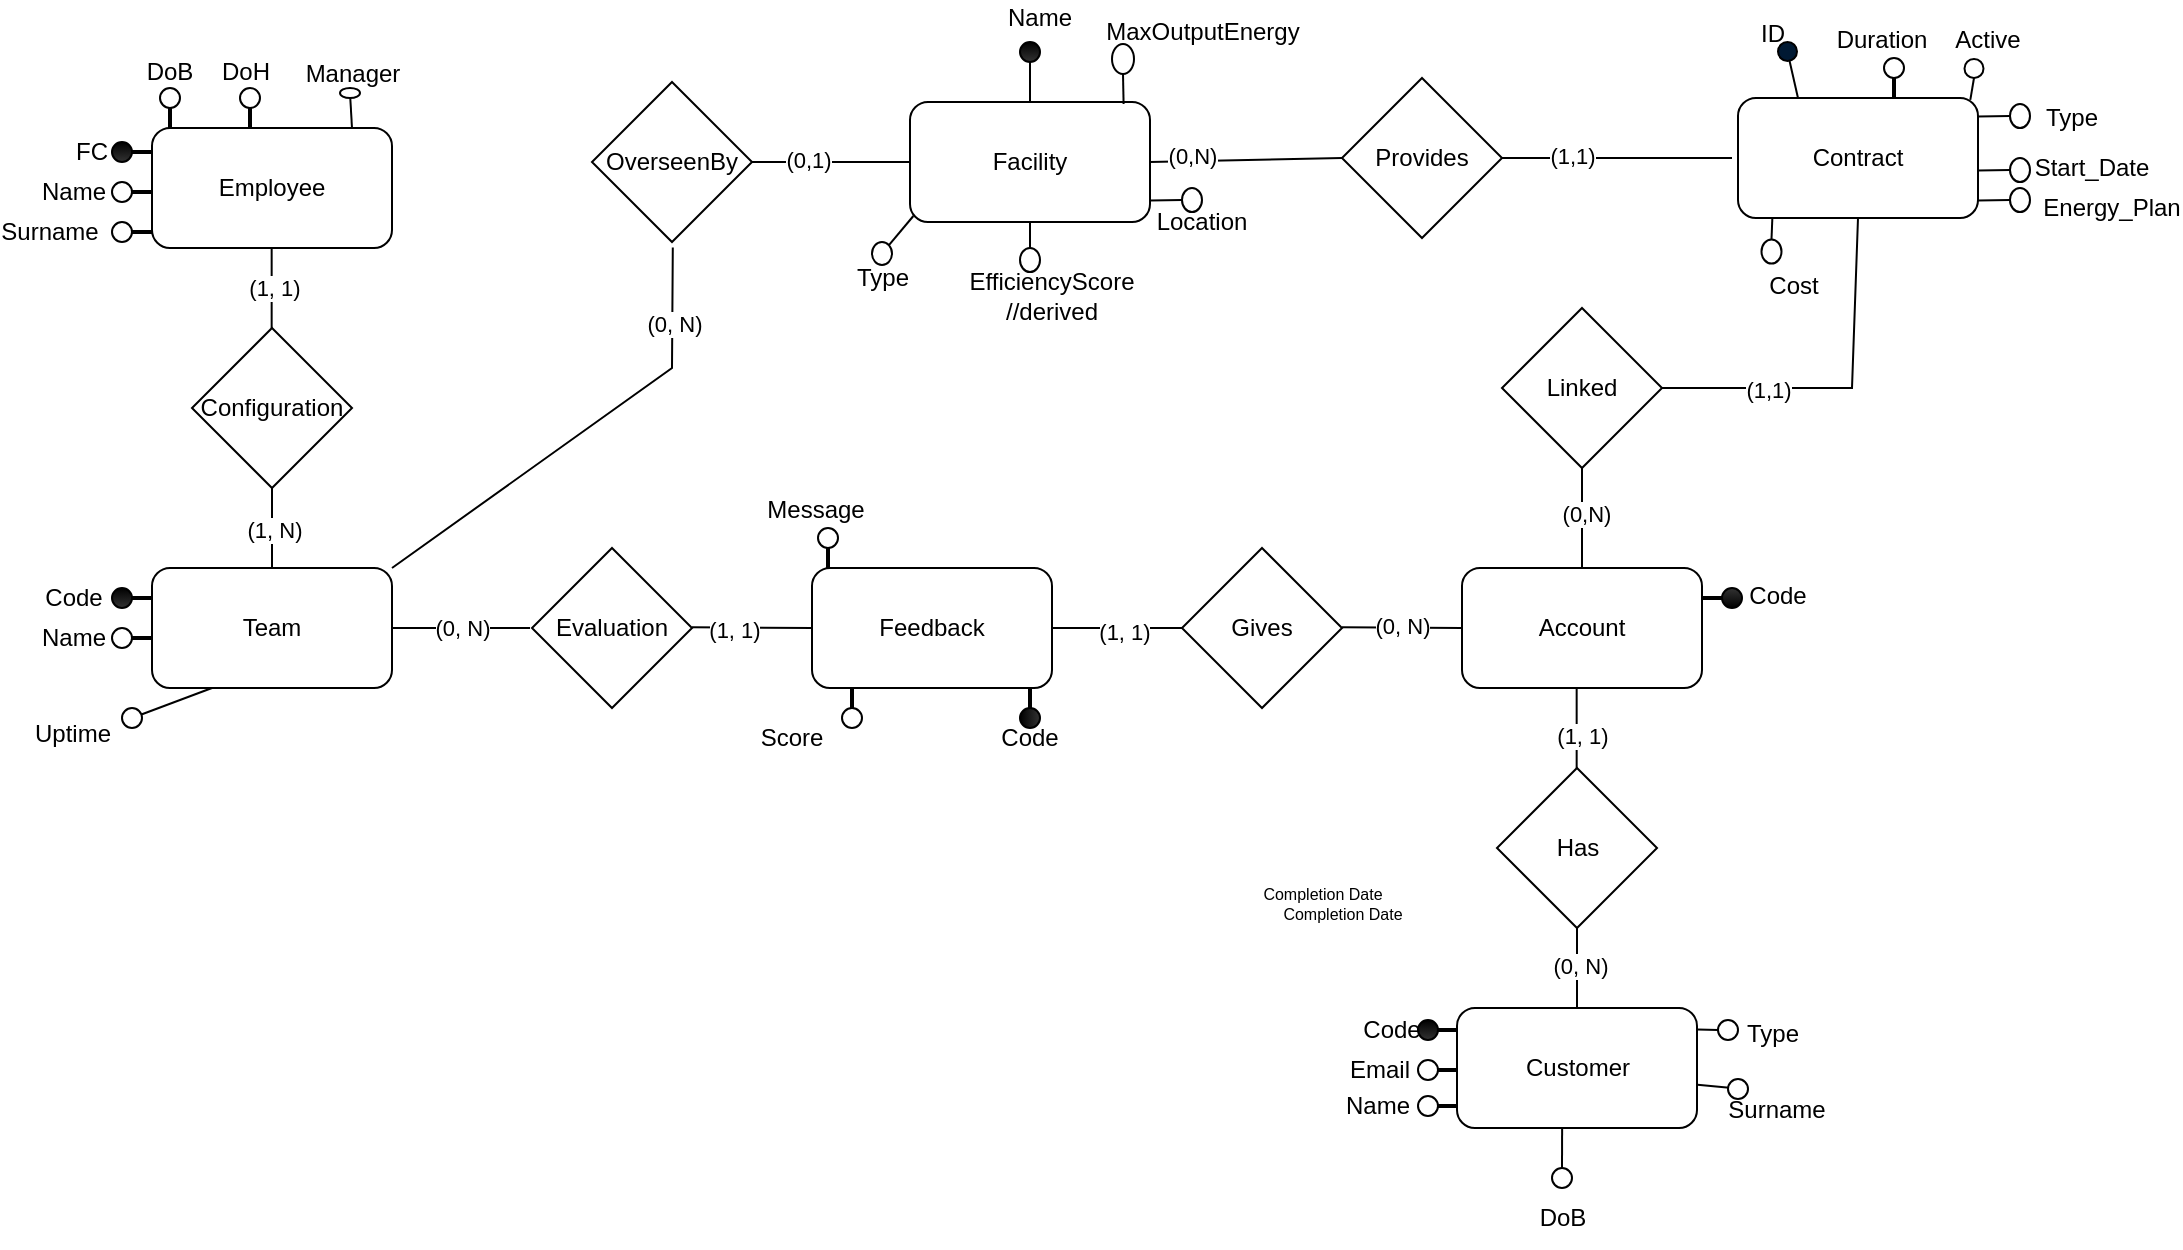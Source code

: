 <mxfile version="26.0.10">
  <diagram id="R2lEEEUBdFMjLlhIrx00" name="Page-1">
    <mxGraphModel dx="989" dy="932" grid="1" gridSize="10" guides="1" tooltips="1" connect="1" arrows="1" fold="1" page="0" pageScale="1" pageWidth="850" pageHeight="1100" background="none" math="0" shadow="0" extFonts="Permanent Marker^https://fonts.googleapis.com/css?family=Permanent+Marker">
      <root>
        <mxCell id="0" />
        <mxCell id="1" parent="0" />
        <mxCell id="Rv9nNQW4Hy2pHnhk0odQ-2" value="Facility" style="rounded=1;whiteSpace=wrap;html=1;" parent="1" vertex="1">
          <mxGeometry x="509" y="27" width="120" height="60" as="geometry" />
        </mxCell>
        <mxCell id="Rv9nNQW4Hy2pHnhk0odQ-5" value="Customer" style="rounded=1;whiteSpace=wrap;html=1;" parent="1" vertex="1">
          <mxGeometry x="782.5" y="480" width="120" height="60" as="geometry" />
        </mxCell>
        <mxCell id="Rv9nNQW4Hy2pHnhk0odQ-7" value="Team" style="rounded=1;whiteSpace=wrap;html=1;" parent="1" vertex="1">
          <mxGeometry x="130" y="260" width="120" height="60" as="geometry" />
        </mxCell>
        <mxCell id="Rv9nNQW4Hy2pHnhk0odQ-8" value="Employee" style="rounded=1;whiteSpace=wrap;html=1;" parent="1" vertex="1">
          <mxGeometry x="130" y="40" width="120" height="60" as="geometry" />
        </mxCell>
        <mxCell id="Rv9nNQW4Hy2pHnhk0odQ-10" value="Feedback" style="rounded=1;whiteSpace=wrap;html=1;" parent="1" vertex="1">
          <mxGeometry x="460" y="260" width="120" height="60" as="geometry" />
        </mxCell>
        <mxCell id="Rv9nNQW4Hy2pHnhk0odQ-11" value="Account" style="rounded=1;whiteSpace=wrap;html=1;" parent="1" vertex="1">
          <mxGeometry x="785" y="260" width="120" height="60" as="geometry" />
        </mxCell>
        <mxCell id="Rv9nNQW4Hy2pHnhk0odQ-14" value="Gives" style="rhombus;whiteSpace=wrap;html=1;" parent="1" vertex="1">
          <mxGeometry x="645" y="250" width="80" height="80" as="geometry" />
        </mxCell>
        <mxCell id="Rv9nNQW4Hy2pHnhk0odQ-16" value="Has" style="rhombus;whiteSpace=wrap;html=1;" parent="1" vertex="1">
          <mxGeometry x="802.5" y="360" width="80" height="80" as="geometry" />
        </mxCell>
        <mxCell id="Rv9nNQW4Hy2pHnhk0odQ-27" value="" style="endArrow=none;html=1;rounded=0;exitX=0.5;exitY=0;exitDx=0;exitDy=0;entryX=0.5;entryY=1;entryDx=0;entryDy=0;" parent="1" source="Rv9nNQW4Hy2pHnhk0odQ-5" target="Rv9nNQW4Hy2pHnhk0odQ-16" edge="1">
          <mxGeometry width="50" height="50" relative="1" as="geometry">
            <mxPoint x="787.5" y="490" as="sourcePoint" />
            <mxPoint x="837.5" y="440" as="targetPoint" />
          </mxGeometry>
        </mxCell>
        <mxCell id="Rv9nNQW4Hy2pHnhk0odQ-61" value="(0, N)" style="edgeLabel;html=1;align=center;verticalAlign=middle;resizable=0;points=[];" parent="Rv9nNQW4Hy2pHnhk0odQ-27" vertex="1" connectable="0">
          <mxGeometry x="0.06" y="-1" relative="1" as="geometry">
            <mxPoint as="offset" />
          </mxGeometry>
        </mxCell>
        <mxCell id="Rv9nNQW4Hy2pHnhk0odQ-28" value="" style="endArrow=none;html=1;rounded=0;exitX=0.5;exitY=0;exitDx=0;exitDy=0;entryX=0.5;entryY=1;entryDx=0;entryDy=0;" parent="1" edge="1">
          <mxGeometry width="50" height="50" relative="1" as="geometry">
            <mxPoint x="842.33" y="360" as="sourcePoint" />
            <mxPoint x="842.33" y="320" as="targetPoint" />
          </mxGeometry>
        </mxCell>
        <mxCell id="Rv9nNQW4Hy2pHnhk0odQ-62" value="(1, 1)" style="edgeLabel;html=1;align=center;verticalAlign=middle;resizable=0;points=[];" parent="Rv9nNQW4Hy2pHnhk0odQ-28" vertex="1" connectable="0">
          <mxGeometry x="-0.2" y="-2" relative="1" as="geometry">
            <mxPoint as="offset" />
          </mxGeometry>
        </mxCell>
        <mxCell id="Rv9nNQW4Hy2pHnhk0odQ-35" value="Configuration" style="rhombus;whiteSpace=wrap;html=1;" parent="1" vertex="1">
          <mxGeometry x="150" y="140" width="80" height="80" as="geometry" />
        </mxCell>
        <mxCell id="Rv9nNQW4Hy2pHnhk0odQ-36" value="" style="endArrow=none;html=1;rounded=0;exitX=0.5;exitY=0;exitDx=0;exitDy=0;entryX=0.5;entryY=1;entryDx=0;entryDy=0;" parent="1" target="Rv9nNQW4Hy2pHnhk0odQ-35" edge="1">
          <mxGeometry width="50" height="50" relative="1" as="geometry">
            <mxPoint x="190" y="260" as="sourcePoint" />
            <mxPoint x="185" y="220" as="targetPoint" />
          </mxGeometry>
        </mxCell>
        <mxCell id="Rv9nNQW4Hy2pHnhk0odQ-67" value="(1, N)" style="edgeLabel;html=1;align=center;verticalAlign=middle;resizable=0;points=[];" parent="Rv9nNQW4Hy2pHnhk0odQ-36" vertex="1" connectable="0">
          <mxGeometry x="-0.04" y="-1" relative="1" as="geometry">
            <mxPoint as="offset" />
          </mxGeometry>
        </mxCell>
        <mxCell id="Rv9nNQW4Hy2pHnhk0odQ-37" value="" style="endArrow=none;html=1;rounded=0;exitX=0.5;exitY=0;exitDx=0;exitDy=0;entryX=0.5;entryY=1;entryDx=0;entryDy=0;" parent="1" edge="1">
          <mxGeometry width="50" height="50" relative="1" as="geometry">
            <mxPoint x="189.83" y="140" as="sourcePoint" />
            <mxPoint x="189.83" y="100" as="targetPoint" />
          </mxGeometry>
        </mxCell>
        <mxCell id="Rv9nNQW4Hy2pHnhk0odQ-68" value="(1, 1)" style="edgeLabel;html=1;align=center;verticalAlign=middle;resizable=0;points=[];" parent="Rv9nNQW4Hy2pHnhk0odQ-37" vertex="1" connectable="0">
          <mxGeometry y="-1" relative="1" as="geometry">
            <mxPoint as="offset" />
          </mxGeometry>
        </mxCell>
        <mxCell id="Rv9nNQW4Hy2pHnhk0odQ-43" value="OverseenBy" style="rhombus;whiteSpace=wrap;html=1;" parent="1" vertex="1">
          <mxGeometry x="350" y="17" width="80" height="80" as="geometry" />
        </mxCell>
        <mxCell id="Rv9nNQW4Hy2pHnhk0odQ-45" value="" style="endArrow=none;html=1;rounded=0;entryX=1;entryY=0;entryDx=0;entryDy=0;exitX=0.505;exitY=1.035;exitDx=0;exitDy=0;exitPerimeter=0;" parent="1" source="Rv9nNQW4Hy2pHnhk0odQ-43" target="Rv9nNQW4Hy2pHnhk0odQ-7" edge="1">
          <mxGeometry width="50" height="50" relative="1" as="geometry">
            <mxPoint x="40" y="288.86" as="sourcePoint" />
            <mxPoint x="130" y="288.86" as="targetPoint" />
            <Array as="points">
              <mxPoint x="390" y="160" />
            </Array>
          </mxGeometry>
        </mxCell>
        <mxCell id="Rv9nNQW4Hy2pHnhk0odQ-69" value="(0, N)" style="edgeLabel;html=1;align=center;verticalAlign=middle;resizable=0;points=[];" parent="Rv9nNQW4Hy2pHnhk0odQ-45" vertex="1" connectable="0">
          <mxGeometry x="-0.676" y="1" relative="1" as="geometry">
            <mxPoint as="offset" />
          </mxGeometry>
        </mxCell>
        <mxCell id="Rv9nNQW4Hy2pHnhk0odQ-50" value="" style="endArrow=none;html=1;rounded=0;entryX=0;entryY=0.5;entryDx=0;entryDy=0;" parent="1" target="Rv9nNQW4Hy2pHnhk0odQ-14" edge="1">
          <mxGeometry width="50" height="50" relative="1" as="geometry">
            <mxPoint x="580" y="290" as="sourcePoint" />
            <mxPoint x="630" y="240" as="targetPoint" />
          </mxGeometry>
        </mxCell>
        <mxCell id="Rv9nNQW4Hy2pHnhk0odQ-64" value="(1, 1)" style="edgeLabel;html=1;align=center;verticalAlign=middle;resizable=0;points=[];" parent="Rv9nNQW4Hy2pHnhk0odQ-50" vertex="1" connectable="0">
          <mxGeometry x="0.108" y="-2" relative="1" as="geometry">
            <mxPoint as="offset" />
          </mxGeometry>
        </mxCell>
        <mxCell id="Rv9nNQW4Hy2pHnhk0odQ-52" value="" style="endArrow=none;html=1;rounded=0;" parent="1" edge="1">
          <mxGeometry width="50" height="50" relative="1" as="geometry">
            <mxPoint x="725" y="289.66" as="sourcePoint" />
            <mxPoint x="785" y="290" as="targetPoint" />
          </mxGeometry>
        </mxCell>
        <mxCell id="Rv9nNQW4Hy2pHnhk0odQ-63" value="(0, N)" style="edgeLabel;html=1;align=center;verticalAlign=middle;resizable=0;points=[];" parent="Rv9nNQW4Hy2pHnhk0odQ-52" vertex="1" connectable="0">
          <mxGeometry x="-0.007" y="1" relative="1" as="geometry">
            <mxPoint as="offset" />
          </mxGeometry>
        </mxCell>
        <mxCell id="Rv9nNQW4Hy2pHnhk0odQ-54" value="" style="endArrow=none;html=1;rounded=0;entryX=0;entryY=0.5;entryDx=0;entryDy=0;exitX=1;exitY=0.5;exitDx=0;exitDy=0;" parent="1" source="Rv9nNQW4Hy2pHnhk0odQ-7" edge="1">
          <mxGeometry width="50" height="50" relative="1" as="geometry">
            <mxPoint x="254" y="290" as="sourcePoint" />
            <mxPoint x="319" y="290" as="targetPoint" />
          </mxGeometry>
        </mxCell>
        <mxCell id="Rv9nNQW4Hy2pHnhk0odQ-66" value="(0, N)" style="edgeLabel;html=1;align=center;verticalAlign=middle;resizable=0;points=[];" parent="Rv9nNQW4Hy2pHnhk0odQ-54" vertex="1" connectable="0">
          <mxGeometry x="-0.003" y="-1" relative="1" as="geometry">
            <mxPoint y="-1" as="offset" />
          </mxGeometry>
        </mxCell>
        <mxCell id="Rv9nNQW4Hy2pHnhk0odQ-55" value="Evaluation" style="rhombus;whiteSpace=wrap;html=1;" parent="1" vertex="1">
          <mxGeometry x="320" y="250" width="80" height="80" as="geometry" />
        </mxCell>
        <mxCell id="Rv9nNQW4Hy2pHnhk0odQ-56" value="" style="endArrow=none;html=1;rounded=0;" parent="1" edge="1">
          <mxGeometry width="50" height="50" relative="1" as="geometry">
            <mxPoint x="400" y="289.66" as="sourcePoint" />
            <mxPoint x="460" y="290" as="targetPoint" />
          </mxGeometry>
        </mxCell>
        <mxCell id="Rv9nNQW4Hy2pHnhk0odQ-65" value="(1, 1)" style="edgeLabel;html=1;align=center;verticalAlign=middle;resizable=0;points=[];" parent="Rv9nNQW4Hy2pHnhk0odQ-56" vertex="1" connectable="0">
          <mxGeometry x="-0.306" y="-1" relative="1" as="geometry">
            <mxPoint as="offset" />
          </mxGeometry>
        </mxCell>
        <mxCell id="Rv9nNQW4Hy2pHnhk0odQ-91" value="" style="group" parent="1" vertex="1" connectable="0">
          <mxGeometry x="110" y="290" width="20" height="10" as="geometry" />
        </mxCell>
        <mxCell id="Rv9nNQW4Hy2pHnhk0odQ-83" value="" style="line;strokeWidth=2;html=1;" parent="Rv9nNQW4Hy2pHnhk0odQ-91" vertex="1">
          <mxGeometry x="10" width="10" height="10" as="geometry" />
        </mxCell>
        <mxCell id="Rv9nNQW4Hy2pHnhk0odQ-90" value="" style="ellipse;whiteSpace=wrap;html=1;aspect=fixed;" parent="Rv9nNQW4Hy2pHnhk0odQ-91" vertex="1">
          <mxGeometry width="10" height="10" as="geometry" />
        </mxCell>
        <mxCell id="Rv9nNQW4Hy2pHnhk0odQ-92" value="" style="group" parent="1" vertex="1" connectable="0">
          <mxGeometry x="110" y="270" width="20" height="10" as="geometry" />
        </mxCell>
        <mxCell id="Rv9nNQW4Hy2pHnhk0odQ-93" value="" style="line;strokeWidth=2;html=1;" parent="Rv9nNQW4Hy2pHnhk0odQ-92" vertex="1">
          <mxGeometry x="10" width="10" height="10" as="geometry" />
        </mxCell>
        <mxCell id="Rv9nNQW4Hy2pHnhk0odQ-94" value="" style="ellipse;whiteSpace=wrap;html=1;aspect=fixed;fillStyle=solid;fillColor=#000000;gradientColor=#333333;" parent="Rv9nNQW4Hy2pHnhk0odQ-92" vertex="1">
          <mxGeometry width="10" height="10" as="geometry" />
        </mxCell>
        <mxCell id="Rv9nNQW4Hy2pHnhk0odQ-96" value="Code" style="text;html=1;align=center;verticalAlign=middle;whiteSpace=wrap;rounded=0;" parent="1" vertex="1">
          <mxGeometry x="81" y="270" width="20" height="10" as="geometry" />
        </mxCell>
        <mxCell id="Rv9nNQW4Hy2pHnhk0odQ-97" value="Name" style="text;html=1;align=center;verticalAlign=middle;whiteSpace=wrap;rounded=0;" parent="1" vertex="1">
          <mxGeometry x="81" y="290" width="20" height="10" as="geometry" />
        </mxCell>
        <mxCell id="Rv9nNQW4Hy2pHnhk0odQ-106" value="" style="group" parent="1" vertex="1" connectable="0">
          <mxGeometry x="110" y="67" width="20" height="10" as="geometry" />
        </mxCell>
        <mxCell id="Rv9nNQW4Hy2pHnhk0odQ-107" value="" style="line;strokeWidth=2;html=1;" parent="Rv9nNQW4Hy2pHnhk0odQ-106" vertex="1">
          <mxGeometry x="10" width="10" height="10" as="geometry" />
        </mxCell>
        <mxCell id="Rv9nNQW4Hy2pHnhk0odQ-108" value="" style="ellipse;whiteSpace=wrap;html=1;aspect=fixed;" parent="Rv9nNQW4Hy2pHnhk0odQ-106" vertex="1">
          <mxGeometry width="10" height="10" as="geometry" />
        </mxCell>
        <mxCell id="Rv9nNQW4Hy2pHnhk0odQ-109" value="" style="group" parent="1" vertex="1" connectable="0">
          <mxGeometry x="110" y="47" width="20" height="10" as="geometry" />
        </mxCell>
        <mxCell id="Rv9nNQW4Hy2pHnhk0odQ-110" value="" style="line;strokeWidth=2;html=1;" parent="Rv9nNQW4Hy2pHnhk0odQ-109" vertex="1">
          <mxGeometry x="10" width="10" height="10" as="geometry" />
        </mxCell>
        <mxCell id="Rv9nNQW4Hy2pHnhk0odQ-111" value="" style="ellipse;whiteSpace=wrap;html=1;aspect=fixed;fillStyle=solid;fillColor=#000000;gradientColor=#333333;" parent="Rv9nNQW4Hy2pHnhk0odQ-109" vertex="1">
          <mxGeometry width="10" height="10" as="geometry" />
        </mxCell>
        <mxCell id="Rv9nNQW4Hy2pHnhk0odQ-112" value="FC" style="text;html=1;align=center;verticalAlign=middle;whiteSpace=wrap;rounded=0;" parent="1" vertex="1">
          <mxGeometry x="90" y="47" width="20" height="10" as="geometry" />
        </mxCell>
        <mxCell id="Rv9nNQW4Hy2pHnhk0odQ-113" value="Name" style="text;html=1;align=center;verticalAlign=middle;whiteSpace=wrap;rounded=0;" parent="1" vertex="1">
          <mxGeometry x="81" y="67" width="20" height="10" as="geometry" />
        </mxCell>
        <mxCell id="Rv9nNQW4Hy2pHnhk0odQ-114" value="" style="group" parent="1" vertex="1" connectable="0">
          <mxGeometry x="110" y="87" width="20" height="10" as="geometry" />
        </mxCell>
        <mxCell id="Rv9nNQW4Hy2pHnhk0odQ-115" value="" style="line;strokeWidth=2;html=1;" parent="Rv9nNQW4Hy2pHnhk0odQ-114" vertex="1">
          <mxGeometry x="10" width="10" height="10" as="geometry" />
        </mxCell>
        <mxCell id="Rv9nNQW4Hy2pHnhk0odQ-116" value="" style="ellipse;whiteSpace=wrap;html=1;aspect=fixed;" parent="Rv9nNQW4Hy2pHnhk0odQ-114" vertex="1">
          <mxGeometry width="10" height="10" as="geometry" />
        </mxCell>
        <mxCell id="Rv9nNQW4Hy2pHnhk0odQ-117" value="Surname" style="text;html=1;align=center;verticalAlign=middle;whiteSpace=wrap;rounded=0;" parent="1" vertex="1">
          <mxGeometry x="69" y="87" width="20" height="10" as="geometry" />
        </mxCell>
        <mxCell id="Rv9nNQW4Hy2pHnhk0odQ-118" value="" style="group;rotation=90;" parent="1" vertex="1" connectable="0">
          <mxGeometry x="129" y="25" width="20" height="10" as="geometry" />
        </mxCell>
        <mxCell id="Rv9nNQW4Hy2pHnhk0odQ-119" value="" style="line;strokeWidth=2;html=1;rotation=90;" parent="Rv9nNQW4Hy2pHnhk0odQ-118" vertex="1">
          <mxGeometry x="5" y="5" width="10" height="10" as="geometry" />
        </mxCell>
        <mxCell id="Rv9nNQW4Hy2pHnhk0odQ-120" value="" style="ellipse;whiteSpace=wrap;html=1;aspect=fixed;rotation=90;" parent="Rv9nNQW4Hy2pHnhk0odQ-118" vertex="1">
          <mxGeometry x="5" y="-5" width="10" height="10" as="geometry" />
        </mxCell>
        <mxCell id="Rv9nNQW4Hy2pHnhk0odQ-121" value="DoB" style="text;html=1;align=center;verticalAlign=middle;whiteSpace=wrap;rounded=0;" parent="1" vertex="1">
          <mxGeometry x="134" y="7" width="10" height="10" as="geometry" />
        </mxCell>
        <mxCell id="Rv9nNQW4Hy2pHnhk0odQ-124" value="" style="group;rotation=90;" parent="1" vertex="1" connectable="0">
          <mxGeometry x="169" y="25" width="20" height="10" as="geometry" />
        </mxCell>
        <mxCell id="Rv9nNQW4Hy2pHnhk0odQ-125" value="" style="line;strokeWidth=2;html=1;rotation=90;" parent="Rv9nNQW4Hy2pHnhk0odQ-124" vertex="1">
          <mxGeometry x="5" y="5" width="10" height="10" as="geometry" />
        </mxCell>
        <mxCell id="Rv9nNQW4Hy2pHnhk0odQ-126" value="" style="ellipse;whiteSpace=wrap;html=1;aspect=fixed;rotation=90;" parent="Rv9nNQW4Hy2pHnhk0odQ-124" vertex="1">
          <mxGeometry x="5" y="-5" width="10" height="10" as="geometry" />
        </mxCell>
        <mxCell id="Rv9nNQW4Hy2pHnhk0odQ-127" value="DoH" style="text;html=1;align=center;verticalAlign=middle;whiteSpace=wrap;rounded=0;" parent="1" vertex="1">
          <mxGeometry x="172" y="7" width="10" height="10" as="geometry" />
        </mxCell>
        <mxCell id="Rv9nNQW4Hy2pHnhk0odQ-135" value="" style="group;rotation=-90;" parent="1" vertex="1" connectable="0">
          <mxGeometry x="559" y="325" width="20" height="10" as="geometry" />
        </mxCell>
        <mxCell id="Rv9nNQW4Hy2pHnhk0odQ-136" value="" style="line;strokeWidth=2;html=1;rotation=-90;" parent="Rv9nNQW4Hy2pHnhk0odQ-135" vertex="1">
          <mxGeometry x="5" y="-5" width="10" height="10" as="geometry" />
        </mxCell>
        <mxCell id="Rv9nNQW4Hy2pHnhk0odQ-137" value="" style="ellipse;whiteSpace=wrap;html=1;aspect=fixed;fillStyle=solid;fillColor=#000000;gradientColor=#333333;rotation=-90;" parent="Rv9nNQW4Hy2pHnhk0odQ-135" vertex="1">
          <mxGeometry x="5" y="5" width="10" height="10" as="geometry" />
        </mxCell>
        <mxCell id="Rv9nNQW4Hy2pHnhk0odQ-138" value="Code" style="text;html=1;align=center;verticalAlign=middle;whiteSpace=wrap;rounded=0;" parent="1" vertex="1">
          <mxGeometry x="559" y="340" width="20" height="10" as="geometry" />
        </mxCell>
        <mxCell id="Rv9nNQW4Hy2pHnhk0odQ-140" value="" style="group;rotation=-90;" parent="1" vertex="1" connectable="0">
          <mxGeometry x="470" y="325" width="20" height="10" as="geometry" />
        </mxCell>
        <mxCell id="Rv9nNQW4Hy2pHnhk0odQ-141" value="" style="line;strokeWidth=2;html=1;rotation=-90;" parent="Rv9nNQW4Hy2pHnhk0odQ-140" vertex="1">
          <mxGeometry x="5" y="-5" width="10" height="10" as="geometry" />
        </mxCell>
        <mxCell id="Rv9nNQW4Hy2pHnhk0odQ-142" value="" style="ellipse;whiteSpace=wrap;html=1;aspect=fixed;rotation=-90;" parent="Rv9nNQW4Hy2pHnhk0odQ-140" vertex="1">
          <mxGeometry x="5" y="5" width="10" height="10" as="geometry" />
        </mxCell>
        <mxCell id="Rv9nNQW4Hy2pHnhk0odQ-143" value="Score" style="text;html=1;align=center;verticalAlign=middle;whiteSpace=wrap;rounded=0;" parent="1" vertex="1">
          <mxGeometry x="440" y="340" width="20" height="10" as="geometry" />
        </mxCell>
        <mxCell id="Rv9nNQW4Hy2pHnhk0odQ-144" value="" style="group;rotation=90;" parent="1" vertex="1" connectable="0">
          <mxGeometry x="458" y="245" width="20" height="10" as="geometry" />
        </mxCell>
        <mxCell id="Rv9nNQW4Hy2pHnhk0odQ-145" value="" style="line;strokeWidth=2;html=1;rotation=90;" parent="Rv9nNQW4Hy2pHnhk0odQ-144" vertex="1">
          <mxGeometry x="5" y="5" width="10" height="10" as="geometry" />
        </mxCell>
        <mxCell id="Rv9nNQW4Hy2pHnhk0odQ-146" value="" style="ellipse;whiteSpace=wrap;html=1;aspect=fixed;rotation=90;" parent="Rv9nNQW4Hy2pHnhk0odQ-144" vertex="1">
          <mxGeometry x="5" y="-5" width="10" height="10" as="geometry" />
        </mxCell>
        <mxCell id="Rv9nNQW4Hy2pHnhk0odQ-147" value="Message" style="text;html=1;align=center;verticalAlign=middle;whiteSpace=wrap;rounded=0;" parent="1" vertex="1">
          <mxGeometry x="457" y="226" width="10" height="10" as="geometry" />
        </mxCell>
        <mxCell id="Rv9nNQW4Hy2pHnhk0odQ-212" value="Location" style="text;html=1;align=center;verticalAlign=middle;whiteSpace=wrap;rounded=0;" parent="1" vertex="1">
          <mxGeometry x="645" y="82" width="20" height="10" as="geometry" />
        </mxCell>
        <mxCell id="Rv9nNQW4Hy2pHnhk0odQ-226" value="" style="group" parent="1" vertex="1" connectable="0">
          <mxGeometry x="763" y="506" width="20" height="10" as="geometry" />
        </mxCell>
        <mxCell id="Rv9nNQW4Hy2pHnhk0odQ-227" value="" style="line;strokeWidth=2;html=1;" parent="Rv9nNQW4Hy2pHnhk0odQ-226" vertex="1">
          <mxGeometry x="10" width="10" height="10" as="geometry" />
        </mxCell>
        <mxCell id="Rv9nNQW4Hy2pHnhk0odQ-228" value="" style="ellipse;whiteSpace=wrap;html=1;aspect=fixed;" parent="Rv9nNQW4Hy2pHnhk0odQ-226" vertex="1">
          <mxGeometry width="10" height="10" as="geometry" />
        </mxCell>
        <mxCell id="Rv9nNQW4Hy2pHnhk0odQ-229" value="" style="group" parent="1" vertex="1" connectable="0">
          <mxGeometry x="763" y="486" width="20" height="10" as="geometry" />
        </mxCell>
        <mxCell id="Rv9nNQW4Hy2pHnhk0odQ-230" value="" style="line;strokeWidth=2;html=1;" parent="Rv9nNQW4Hy2pHnhk0odQ-229" vertex="1">
          <mxGeometry x="10" width="10" height="10" as="geometry" />
        </mxCell>
        <mxCell id="Rv9nNQW4Hy2pHnhk0odQ-231" value="" style="ellipse;whiteSpace=wrap;html=1;aspect=fixed;fillStyle=solid;fillColor=#000000;gradientColor=#333333;" parent="Rv9nNQW4Hy2pHnhk0odQ-229" vertex="1">
          <mxGeometry width="10" height="10" as="geometry" />
        </mxCell>
        <mxCell id="Rv9nNQW4Hy2pHnhk0odQ-232" value="Code" style="text;html=1;align=center;verticalAlign=middle;whiteSpace=wrap;rounded=0;" parent="1" vertex="1">
          <mxGeometry x="740" y="486" width="20" height="10" as="geometry" />
        </mxCell>
        <mxCell id="Rv9nNQW4Hy2pHnhk0odQ-233" value="Email" style="text;html=1;align=center;verticalAlign=middle;whiteSpace=wrap;rounded=0;" parent="1" vertex="1">
          <mxGeometry x="734" y="506" width="20" height="10" as="geometry" />
        </mxCell>
        <mxCell id="Rv9nNQW4Hy2pHnhk0odQ-234" value="" style="group" parent="1" vertex="1" connectable="0">
          <mxGeometry x="763" y="524" width="20" height="10" as="geometry" />
        </mxCell>
        <mxCell id="Rv9nNQW4Hy2pHnhk0odQ-235" value="" style="line;strokeWidth=2;html=1;" parent="Rv9nNQW4Hy2pHnhk0odQ-234" vertex="1">
          <mxGeometry x="10" width="10" height="10" as="geometry" />
        </mxCell>
        <mxCell id="Rv9nNQW4Hy2pHnhk0odQ-236" value="" style="ellipse;whiteSpace=wrap;html=1;aspect=fixed;" parent="Rv9nNQW4Hy2pHnhk0odQ-234" vertex="1">
          <mxGeometry width="10" height="10" as="geometry" />
        </mxCell>
        <mxCell id="Rv9nNQW4Hy2pHnhk0odQ-237" value="Name" style="text;html=1;align=center;verticalAlign=middle;whiteSpace=wrap;rounded=0;" parent="1" vertex="1">
          <mxGeometry x="733" y="524" width="20" height="10" as="geometry" />
        </mxCell>
        <mxCell id="Rv9nNQW4Hy2pHnhk0odQ-268" value="" style="group;rotation=-180;" parent="1" vertex="1" connectable="0">
          <mxGeometry x="905" y="270" width="20" height="10" as="geometry" />
        </mxCell>
        <mxCell id="Rv9nNQW4Hy2pHnhk0odQ-269" value="" style="line;strokeWidth=2;html=1;rotation=-180;" parent="Rv9nNQW4Hy2pHnhk0odQ-268" vertex="1">
          <mxGeometry width="10" height="10" as="geometry" />
        </mxCell>
        <mxCell id="Rv9nNQW4Hy2pHnhk0odQ-270" value="" style="ellipse;whiteSpace=wrap;html=1;aspect=fixed;fillStyle=solid;fillColor=#000000;gradientColor=#333333;rotation=-180;" parent="Rv9nNQW4Hy2pHnhk0odQ-268" vertex="1">
          <mxGeometry x="10" width="10" height="10" as="geometry" />
        </mxCell>
        <mxCell id="Rv9nNQW4Hy2pHnhk0odQ-271" value="Code" style="text;html=1;align=center;verticalAlign=middle;whiteSpace=wrap;rounded=0;" parent="1" vertex="1">
          <mxGeometry x="932.5" y="269" width="20" height="10" as="geometry" />
        </mxCell>
        <mxCell id="Rv9nNQW4Hy2pHnhk0odQ-281" value="&lt;font style=&quot;font-size: 8px;&quot;&gt;Completion Date&lt;/font&gt;" style="text;html=1;align=center;verticalAlign=middle;whiteSpace=wrap;rounded=0;" parent="1" vertex="1">
          <mxGeometry x="678.5" y="417" width="72.5" height="10" as="geometry" />
        </mxCell>
        <mxCell id="FTfOvMeQZkhhuj3rjYe9-10" value="&lt;font style=&quot;font-size: 8px;&quot;&gt;Completion Date&lt;/font&gt;" style="text;html=1;align=center;verticalAlign=middle;whiteSpace=wrap;rounded=0;" parent="1" vertex="1">
          <mxGeometry x="688.5" y="427" width="72.5" height="10" as="geometry" />
        </mxCell>
        <mxCell id="FTfOvMeQZkhhuj3rjYe9-11" value="" style="endArrow=none;html=1;rounded=0;exitX=0.014;exitY=0.95;exitDx=0;exitDy=0;exitPerimeter=0;" parent="1" source="Rv9nNQW4Hy2pHnhk0odQ-2" target="FTfOvMeQZkhhuj3rjYe9-13" edge="1">
          <mxGeometry width="50" height="50" relative="1" as="geometry">
            <mxPoint x="661" y="57" as="sourcePoint" />
            <mxPoint x="680" y="57" as="targetPoint" />
          </mxGeometry>
        </mxCell>
        <mxCell id="FTfOvMeQZkhhuj3rjYe9-13" value="" style="ellipse;whiteSpace=wrap;html=1;" parent="1" vertex="1">
          <mxGeometry x="490" y="97" width="10" height="11.5" as="geometry" />
        </mxCell>
        <mxCell id="FTfOvMeQZkhhuj3rjYe9-14" value="Type" style="text;html=1;align=center;verticalAlign=middle;resizable=0;points=[];autosize=1;strokeColor=none;fillColor=none;" parent="1" vertex="1">
          <mxGeometry x="470" y="100" width="50" height="30" as="geometry" />
        </mxCell>
        <mxCell id="FTfOvMeQZkhhuj3rjYe9-20" value="" style="endArrow=none;html=1;rounded=0;entryX=1.001;entryY=0.821;entryDx=0;entryDy=0;entryPerimeter=0;" parent="1" source="FTfOvMeQZkhhuj3rjYe9-21" edge="1">
          <mxGeometry width="50" height="50" relative="1" as="geometry">
            <mxPoint x="679.88" y="76" as="sourcePoint" />
            <mxPoint x="629" y="76.26" as="targetPoint" />
          </mxGeometry>
        </mxCell>
        <mxCell id="FTfOvMeQZkhhuj3rjYe9-23" value="EfficiencyScore&lt;div&gt;&lt;span style=&quot;background-color: transparent; color: light-dark(rgb(0, 0, 0), rgb(255, 255, 255));&quot;&gt;//derived&lt;/span&gt;&lt;/div&gt;" style="text;html=1;align=center;verticalAlign=middle;whiteSpace=wrap;rounded=0;" parent="1" vertex="1">
          <mxGeometry x="570" y="120" width="20" height="7" as="geometry" />
        </mxCell>
        <mxCell id="FTfOvMeQZkhhuj3rjYe9-24" value="" style="ellipse;whiteSpace=wrap;html=1;" parent="1" vertex="1">
          <mxGeometry x="564" y="100" width="10" height="12" as="geometry" />
        </mxCell>
        <mxCell id="FTfOvMeQZkhhuj3rjYe9-25" value="" style="endArrow=none;html=1;rounded=0;entryX=0.5;entryY=1;entryDx=0;entryDy=0;exitX=0.5;exitY=0;exitDx=0;exitDy=0;" parent="1" source="FTfOvMeQZkhhuj3rjYe9-24" target="Rv9nNQW4Hy2pHnhk0odQ-2" edge="1">
          <mxGeometry width="50" height="50" relative="1" as="geometry">
            <mxPoint x="930" y="57" as="sourcePoint" />
            <mxPoint x="980" y="7" as="targetPoint" />
          </mxGeometry>
        </mxCell>
        <mxCell id="FTfOvMeQZkhhuj3rjYe9-28" value="" style="endArrow=none;html=1;rounded=0;" parent="1" source="FTfOvMeQZkhhuj3rjYe9-29" edge="1">
          <mxGeometry width="50" height="50" relative="1" as="geometry">
            <mxPoint x="120" y="330" as="sourcePoint" />
            <mxPoint x="160" y="320" as="targetPoint" />
          </mxGeometry>
        </mxCell>
        <mxCell id="FTfOvMeQZkhhuj3rjYe9-29" value="" style="ellipse;whiteSpace=wrap;html=1;" parent="1" vertex="1">
          <mxGeometry x="115" y="330" width="10" height="10" as="geometry" />
        </mxCell>
        <mxCell id="FTfOvMeQZkhhuj3rjYe9-30" value="Uptime" style="text;html=1;align=center;verticalAlign=middle;resizable=0;points=[];autosize=1;strokeColor=none;fillColor=none;" parent="1" vertex="1">
          <mxGeometry x="60" y="328" width="60" height="30" as="geometry" />
        </mxCell>
        <mxCell id="FTfOvMeQZkhhuj3rjYe9-32" value="" style="endArrow=none;html=1;rounded=0;" parent="1" target="FTfOvMeQZkhhuj3rjYe9-33" edge="1">
          <mxGeometry width="50" height="50" relative="1" as="geometry">
            <mxPoint x="230" y="40" as="sourcePoint" />
            <mxPoint x="230" y="20" as="targetPoint" />
          </mxGeometry>
        </mxCell>
        <mxCell id="FTfOvMeQZkhhuj3rjYe9-33" value="" style="ellipse;whiteSpace=wrap;html=1;" parent="1" vertex="1">
          <mxGeometry x="224" y="20" width="10" height="5" as="geometry" />
        </mxCell>
        <mxCell id="FTfOvMeQZkhhuj3rjYe9-34" value="Manager" style="text;html=1;align=center;verticalAlign=middle;resizable=0;points=[];autosize=1;strokeColor=none;fillColor=none;" parent="1" vertex="1">
          <mxGeometry x="195" y="-2" width="70" height="30" as="geometry" />
        </mxCell>
        <mxCell id="FTfOvMeQZkhhuj3rjYe9-35" value="" style="endArrow=none;html=1;rounded=0;exitX=1.002;exitY=0.179;exitDx=0;exitDy=0;exitPerimeter=0;" parent="1" source="Rv9nNQW4Hy2pHnhk0odQ-5" target="FTfOvMeQZkhhuj3rjYe9-36" edge="1">
          <mxGeometry width="50" height="50" relative="1" as="geometry">
            <mxPoint x="900" y="490" as="sourcePoint" />
            <mxPoint x="930" y="490" as="targetPoint" />
          </mxGeometry>
        </mxCell>
        <mxCell id="FTfOvMeQZkhhuj3rjYe9-36" value="" style="ellipse;whiteSpace=wrap;html=1;" parent="1" vertex="1">
          <mxGeometry x="913" y="486" width="10" height="10" as="geometry" />
        </mxCell>
        <mxCell id="FTfOvMeQZkhhuj3rjYe9-37" value="Type" style="text;html=1;align=center;verticalAlign=middle;resizable=0;points=[];autosize=1;strokeColor=none;fillColor=none;" parent="1" vertex="1">
          <mxGeometry x="915" y="478" width="50" height="30" as="geometry" />
        </mxCell>
        <mxCell id="FTfOvMeQZkhhuj3rjYe9-39" value="" style="endArrow=none;html=1;rounded=0;exitX=1.002;exitY=0.64;exitDx=0;exitDy=0;exitPerimeter=0;" parent="1" source="Rv9nNQW4Hy2pHnhk0odQ-5" edge="1">
          <mxGeometry width="50" height="50" relative="1" as="geometry">
            <mxPoint x="910" y="500" as="sourcePoint" />
            <mxPoint x="920" y="520" as="targetPoint" />
          </mxGeometry>
        </mxCell>
        <mxCell id="FTfOvMeQZkhhuj3rjYe9-41" value="" style="ellipse;whiteSpace=wrap;html=1;" parent="1" vertex="1">
          <mxGeometry x="918" y="515.5" width="10" height="10" as="geometry" />
        </mxCell>
        <mxCell id="FTfOvMeQZkhhuj3rjYe9-42" value="Surname" style="text;html=1;align=center;verticalAlign=middle;resizable=0;points=[];autosize=1;strokeColor=none;fillColor=none;" parent="1" vertex="1">
          <mxGeometry x="906.5" y="516" width="70" height="30" as="geometry" />
        </mxCell>
        <mxCell id="FTfOvMeQZkhhuj3rjYe9-46" value="" style="endArrow=none;html=1;rounded=0;exitX=1;exitY=0.5;exitDx=0;exitDy=0;entryX=0;entryY=0.5;entryDx=0;entryDy=0;" parent="1" source="Rv9nNQW4Hy2pHnhk0odQ-43" target="Rv9nNQW4Hy2pHnhk0odQ-2" edge="1">
          <mxGeometry width="50" height="50" relative="1" as="geometry">
            <mxPoint x="600" y="270" as="sourcePoint" />
            <mxPoint x="650" y="220" as="targetPoint" />
          </mxGeometry>
        </mxCell>
        <mxCell id="FTfOvMeQZkhhuj3rjYe9-48" value="(0,1)" style="edgeLabel;html=1;align=center;verticalAlign=middle;resizable=0;points=[];" parent="FTfOvMeQZkhhuj3rjYe9-46" vertex="1" connectable="0">
          <mxGeometry x="-0.285" y="1" relative="1" as="geometry">
            <mxPoint as="offset" />
          </mxGeometry>
        </mxCell>
        <mxCell id="Rv9nNQW4Hy2pHnhk0odQ-175" value="" style="ellipse;whiteSpace=wrap;html=1;aspect=fixed;fillStyle=solid;fillColor=#000000;gradientColor=#333333;" parent="1" vertex="1">
          <mxGeometry x="564" y="-3" width="10" height="10" as="geometry" />
        </mxCell>
        <mxCell id="Rv9nNQW4Hy2pHnhk0odQ-176" value="Name" style="text;html=1;align=center;verticalAlign=middle;whiteSpace=wrap;rounded=0;" parent="1" vertex="1">
          <mxGeometry x="564" y="-20" width="20" height="10" as="geometry" />
        </mxCell>
        <mxCell id="FTfOvMeQZkhhuj3rjYe9-52" value="" style="endArrow=none;html=1;rounded=0;entryX=0.5;entryY=0;entryDx=0;entryDy=0;exitX=0.5;exitY=1;exitDx=0;exitDy=0;" parent="1" source="Rv9nNQW4Hy2pHnhk0odQ-175" target="Rv9nNQW4Hy2pHnhk0odQ-2" edge="1">
          <mxGeometry width="50" height="50" relative="1" as="geometry">
            <mxPoint x="470" y="110" as="sourcePoint" />
            <mxPoint x="520" y="60" as="targetPoint" />
          </mxGeometry>
        </mxCell>
        <mxCell id="FTfOvMeQZkhhuj3rjYe9-53" value="Contract" style="rounded=1;whiteSpace=wrap;html=1;" parent="1" vertex="1">
          <mxGeometry x="923" y="25" width="120" height="60" as="geometry" />
        </mxCell>
        <mxCell id="FTfOvMeQZkhhuj3rjYe9-21" value="" style="ellipse;whiteSpace=wrap;html=1;" parent="1" vertex="1">
          <mxGeometry x="645" y="70" width="10" height="12" as="geometry" />
        </mxCell>
        <mxCell id="FTfOvMeQZkhhuj3rjYe9-59" value="Provides" style="rhombus;whiteSpace=wrap;html=1;" parent="1" vertex="1">
          <mxGeometry x="725" y="15" width="80" height="80" as="geometry" />
        </mxCell>
        <mxCell id="FTfOvMeQZkhhuj3rjYe9-60" value="" style="endArrow=none;html=1;rounded=0;entryX=1;entryY=0.5;entryDx=0;entryDy=0;exitX=0;exitY=0.5;exitDx=0;exitDy=0;" parent="1" source="FTfOvMeQZkhhuj3rjYe9-59" target="Rv9nNQW4Hy2pHnhk0odQ-2" edge="1">
          <mxGeometry width="50" height="50" relative="1" as="geometry">
            <mxPoint x="490" y="240" as="sourcePoint" />
            <mxPoint x="540" y="190" as="targetPoint" />
          </mxGeometry>
        </mxCell>
        <mxCell id="FTfOvMeQZkhhuj3rjYe9-68" value="(0,N)" style="edgeLabel;html=1;align=center;verticalAlign=middle;resizable=0;points=[];" parent="FTfOvMeQZkhhuj3rjYe9-60" vertex="1" connectable="0">
          <mxGeometry x="0.561" y="-3" relative="1" as="geometry">
            <mxPoint as="offset" />
          </mxGeometry>
        </mxCell>
        <mxCell id="FTfOvMeQZkhhuj3rjYe9-61" value="" style="endArrow=none;html=1;rounded=0;exitX=1;exitY=0.5;exitDx=0;exitDy=0;" parent="1" source="FTfOvMeQZkhhuj3rjYe9-59" edge="1">
          <mxGeometry width="50" height="50" relative="1" as="geometry">
            <mxPoint x="800" y="60" as="sourcePoint" />
            <mxPoint x="920" y="55" as="targetPoint" />
          </mxGeometry>
        </mxCell>
        <mxCell id="FTfOvMeQZkhhuj3rjYe9-69" value="(1,1)" style="edgeLabel;html=1;align=center;verticalAlign=middle;resizable=0;points=[];" parent="FTfOvMeQZkhhuj3rjYe9-61" vertex="1" connectable="0">
          <mxGeometry x="-0.391" y="1" relative="1" as="geometry">
            <mxPoint as="offset" />
          </mxGeometry>
        </mxCell>
        <mxCell id="FTfOvMeQZkhhuj3rjYe9-62" value="Linked" style="rhombus;whiteSpace=wrap;html=1;" parent="1" vertex="1">
          <mxGeometry x="805" y="130" width="80" height="80" as="geometry" />
        </mxCell>
        <mxCell id="FTfOvMeQZkhhuj3rjYe9-63" value="" style="endArrow=none;html=1;rounded=0;entryX=1;entryY=0.5;entryDx=0;entryDy=0;exitX=0.5;exitY=1;exitDx=0;exitDy=0;" parent="1" source="FTfOvMeQZkhhuj3rjYe9-53" target="FTfOvMeQZkhhuj3rjYe9-62" edge="1">
          <mxGeometry width="50" height="50" relative="1" as="geometry">
            <mxPoint x="490" y="240" as="sourcePoint" />
            <mxPoint x="540" y="190" as="targetPoint" />
            <Array as="points">
              <mxPoint x="980" y="170" />
            </Array>
          </mxGeometry>
        </mxCell>
        <mxCell id="FTfOvMeQZkhhuj3rjYe9-66" value="(1,1)" style="edgeLabel;html=1;align=center;verticalAlign=middle;resizable=0;points=[];" parent="FTfOvMeQZkhhuj3rjYe9-63" vertex="1" connectable="0">
          <mxGeometry x="0.411" y="1" relative="1" as="geometry">
            <mxPoint as="offset" />
          </mxGeometry>
        </mxCell>
        <mxCell id="FTfOvMeQZkhhuj3rjYe9-64" value="" style="endArrow=none;html=1;rounded=0;entryX=0.5;entryY=1;entryDx=0;entryDy=0;exitX=0.5;exitY=0;exitDx=0;exitDy=0;" parent="1" source="Rv9nNQW4Hy2pHnhk0odQ-11" target="FTfOvMeQZkhhuj3rjYe9-62" edge="1">
          <mxGeometry width="50" height="50" relative="1" as="geometry">
            <mxPoint x="490" y="240" as="sourcePoint" />
            <mxPoint x="540" y="190" as="targetPoint" />
          </mxGeometry>
        </mxCell>
        <mxCell id="FTfOvMeQZkhhuj3rjYe9-67" value="(0,N)" style="edgeLabel;html=1;align=center;verticalAlign=middle;resizable=0;points=[];" parent="FTfOvMeQZkhhuj3rjYe9-64" vertex="1" connectable="0">
          <mxGeometry x="0.08" y="-2" relative="1" as="geometry">
            <mxPoint as="offset" />
          </mxGeometry>
        </mxCell>
        <mxCell id="FTfOvMeQZkhhuj3rjYe9-72" value="" style="endArrow=none;html=1;rounded=0;exitX=0.25;exitY=0;exitDx=0;exitDy=0;" parent="1" source="FTfOvMeQZkhhuj3rjYe9-53" target="FTfOvMeQZkhhuj3rjYe9-71" edge="1">
          <mxGeometry width="50" height="50" relative="1" as="geometry">
            <mxPoint x="953" y="25" as="sourcePoint" />
            <mxPoint x="953" as="targetPoint" />
          </mxGeometry>
        </mxCell>
        <mxCell id="FTfOvMeQZkhhuj3rjYe9-71" value="" style="ellipse;whiteSpace=wrap;html=1;aspect=fixed;fillStyle=solid;fillColor=#001933;" parent="1" vertex="1">
          <mxGeometry x="943" y="-3" width="9.5" height="9.5" as="geometry" />
        </mxCell>
        <mxCell id="FTfOvMeQZkhhuj3rjYe9-73" value="ID" style="text;html=1;align=center;verticalAlign=middle;resizable=0;points=[];autosize=1;strokeColor=none;fillColor=none;" parent="1" vertex="1">
          <mxGeometry x="920" y="-22" width="40" height="30" as="geometry" />
        </mxCell>
        <mxCell id="FTfOvMeQZkhhuj3rjYe9-74" value="Type" style="text;html=1;align=center;verticalAlign=middle;whiteSpace=wrap;rounded=0;" parent="1" vertex="1">
          <mxGeometry x="1080" y="30" width="20" height="10" as="geometry" />
        </mxCell>
        <mxCell id="FTfOvMeQZkhhuj3rjYe9-75" value="" style="endArrow=none;html=1;rounded=0;entryX=1.001;entryY=0.821;entryDx=0;entryDy=0;entryPerimeter=0;" parent="1" source="FTfOvMeQZkhhuj3rjYe9-76" edge="1">
          <mxGeometry width="50" height="50" relative="1" as="geometry">
            <mxPoint x="1093.88" y="34" as="sourcePoint" />
            <mxPoint x="1043" y="34.26" as="targetPoint" />
          </mxGeometry>
        </mxCell>
        <mxCell id="FTfOvMeQZkhhuj3rjYe9-76" value="" style="ellipse;whiteSpace=wrap;html=1;" parent="1" vertex="1">
          <mxGeometry x="1059" y="28" width="10" height="12" as="geometry" />
        </mxCell>
        <mxCell id="FTfOvMeQZkhhuj3rjYe9-77" value="Start_Date" style="text;html=1;align=center;verticalAlign=middle;whiteSpace=wrap;rounded=0;" parent="1" vertex="1">
          <mxGeometry x="1090" y="55" width="20" height="10" as="geometry" />
        </mxCell>
        <mxCell id="FTfOvMeQZkhhuj3rjYe9-78" value="" style="endArrow=none;html=1;rounded=0;entryX=1.001;entryY=0.821;entryDx=0;entryDy=0;entryPerimeter=0;" parent="1" source="FTfOvMeQZkhhuj3rjYe9-79" edge="1">
          <mxGeometry width="50" height="50" relative="1" as="geometry">
            <mxPoint x="1093.88" y="61" as="sourcePoint" />
            <mxPoint x="1043" y="61.26" as="targetPoint" />
          </mxGeometry>
        </mxCell>
        <mxCell id="FTfOvMeQZkhhuj3rjYe9-79" value="" style="ellipse;whiteSpace=wrap;html=1;" parent="1" vertex="1">
          <mxGeometry x="1059" y="55" width="10" height="12" as="geometry" />
        </mxCell>
        <mxCell id="FTfOvMeQZkhhuj3rjYe9-81" value="Energy_Plan" style="text;html=1;align=center;verticalAlign=middle;whiteSpace=wrap;rounded=0;" parent="1" vertex="1">
          <mxGeometry x="1100" y="75" width="20" height="10" as="geometry" />
        </mxCell>
        <mxCell id="FTfOvMeQZkhhuj3rjYe9-82" value="" style="endArrow=none;html=1;rounded=0;entryX=1.001;entryY=0.821;entryDx=0;entryDy=0;entryPerimeter=0;" parent="1" source="FTfOvMeQZkhhuj3rjYe9-83" edge="1">
          <mxGeometry width="50" height="50" relative="1" as="geometry">
            <mxPoint x="1093.88" y="76" as="sourcePoint" />
            <mxPoint x="1043" y="76.26" as="targetPoint" />
          </mxGeometry>
        </mxCell>
        <mxCell id="FTfOvMeQZkhhuj3rjYe9-83" value="" style="ellipse;whiteSpace=wrap;html=1;" parent="1" vertex="1">
          <mxGeometry x="1059" y="70" width="10" height="12" as="geometry" />
        </mxCell>
        <mxCell id="FTfOvMeQZkhhuj3rjYe9-89" value="Cost" style="text;html=1;align=center;verticalAlign=middle;whiteSpace=wrap;rounded=0;" parent="1" vertex="1">
          <mxGeometry x="940.75" y="115.75" width="20" height="7" as="geometry" />
        </mxCell>
        <mxCell id="FTfOvMeQZkhhuj3rjYe9-90" value="" style="ellipse;whiteSpace=wrap;html=1;" parent="1" vertex="1">
          <mxGeometry x="934.75" y="95.75" width="10" height="12" as="geometry" />
        </mxCell>
        <mxCell id="FTfOvMeQZkhhuj3rjYe9-91" value="" style="endArrow=none;html=1;rounded=0;entryX=0.143;entryY=1.005;entryDx=0;entryDy=0;exitX=0.5;exitY=0;exitDx=0;exitDy=0;entryPerimeter=0;" parent="1" source="FTfOvMeQZkhhuj3rjYe9-90" target="FTfOvMeQZkhhuj3rjYe9-53" edge="1">
          <mxGeometry width="50" height="50" relative="1" as="geometry">
            <mxPoint x="1300.75" y="52.75" as="sourcePoint" />
            <mxPoint x="939.75" y="82.75" as="targetPoint" />
          </mxGeometry>
        </mxCell>
        <mxCell id="FTfOvMeQZkhhuj3rjYe9-100" value="" style="group;rotation=90;" parent="1" vertex="1" connectable="0">
          <mxGeometry x="991" y="10" width="20" height="10" as="geometry" />
        </mxCell>
        <mxCell id="FTfOvMeQZkhhuj3rjYe9-101" value="" style="line;strokeWidth=2;html=1;rotation=90;" parent="FTfOvMeQZkhhuj3rjYe9-100" vertex="1">
          <mxGeometry x="5" y="5" width="10" height="10" as="geometry" />
        </mxCell>
        <mxCell id="FTfOvMeQZkhhuj3rjYe9-102" value="" style="ellipse;whiteSpace=wrap;html=1;aspect=fixed;rotation=90;" parent="FTfOvMeQZkhhuj3rjYe9-100" vertex="1">
          <mxGeometry x="5" y="-5" width="10" height="10" as="geometry" />
        </mxCell>
        <mxCell id="FTfOvMeQZkhhuj3rjYe9-103" value="Duration" style="text;html=1;align=center;verticalAlign=middle;whiteSpace=wrap;rounded=0;" parent="1" vertex="1">
          <mxGeometry x="990" y="-9" width="10" height="10" as="geometry" />
        </mxCell>
        <mxCell id="FTfOvMeQZkhhuj3rjYe9-108" value="" style="group;rotation=90;" parent="1" vertex="1" connectable="0">
          <mxGeometry x="1031.5" y="9.5" width="19" height="13.88" as="geometry" />
        </mxCell>
        <mxCell id="FTfOvMeQZkhhuj3rjYe9-110" value="" style="ellipse;whiteSpace=wrap;html=1;aspect=fixed;rotation=90;" parent="FTfOvMeQZkhhuj3rjYe9-108" vertex="1">
          <mxGeometry x="4.75" y="-4" width="9.5" height="9.5" as="geometry" />
        </mxCell>
        <mxCell id="FTfOvMeQZkhhuj3rjYe9-111" value="Active" style="text;html=1;align=center;verticalAlign=middle;whiteSpace=wrap;rounded=0;" parent="1" vertex="1">
          <mxGeometry x="1043" y="-9" width="10" height="10" as="geometry" />
        </mxCell>
        <mxCell id="FTfOvMeQZkhhuj3rjYe9-112" value="" style="endArrow=none;html=1;rounded=0;entryX=1;entryY=0.5;entryDx=0;entryDy=0;exitX=0.968;exitY=0.016;exitDx=0;exitDy=0;exitPerimeter=0;" parent="1" source="FTfOvMeQZkhhuj3rjYe9-53" target="FTfOvMeQZkhhuj3rjYe9-110" edge="1">
          <mxGeometry width="50" height="50" relative="1" as="geometry">
            <mxPoint x="1040" y="60" as="sourcePoint" />
            <mxPoint x="1090" y="10" as="targetPoint" />
          </mxGeometry>
        </mxCell>
        <mxCell id="mMcR2TCD_iFHlu4honva-1" value="" style="endArrow=none;html=1;rounded=0;exitX=0.89;exitY=0.017;exitDx=0;exitDy=0;exitPerimeter=0;" parent="1" source="Rv9nNQW4Hy2pHnhk0odQ-2" target="mMcR2TCD_iFHlu4honva-2" edge="1">
          <mxGeometry width="50" height="50" relative="1" as="geometry">
            <mxPoint x="660" as="sourcePoint" />
            <mxPoint x="616" as="targetPoint" />
          </mxGeometry>
        </mxCell>
        <mxCell id="mMcR2TCD_iFHlu4honva-2" value="" style="ellipse;whiteSpace=wrap;html=1;" parent="1" vertex="1">
          <mxGeometry x="610" y="-2" width="11" height="15" as="geometry" />
        </mxCell>
        <mxCell id="mMcR2TCD_iFHlu4honva-3" value="MaxOutputEnergy" style="text;html=1;align=center;verticalAlign=middle;resizable=0;points=[];autosize=1;strokeColor=none;fillColor=none;" parent="1" vertex="1">
          <mxGeometry x="595" y="-23.5" width="120" height="30" as="geometry" />
        </mxCell>
        <mxCell id="xx63uA11irZrkVVuEprc-1" value="" style="endArrow=none;html=1;rounded=0;entryX=0.438;entryY=1;entryDx=0;entryDy=0;entryPerimeter=0;" parent="1" source="xx63uA11irZrkVVuEprc-2" target="Rv9nNQW4Hy2pHnhk0odQ-5" edge="1">
          <mxGeometry width="50" height="50" relative="1" as="geometry">
            <mxPoint x="840" y="570" as="sourcePoint" />
            <mxPoint x="850" y="560" as="targetPoint" />
          </mxGeometry>
        </mxCell>
        <mxCell id="xx63uA11irZrkVVuEprc-2" value="" style="ellipse;whiteSpace=wrap;html=1;aspect=fixed;" parent="1" vertex="1">
          <mxGeometry x="830" y="560" width="10" height="10" as="geometry" />
        </mxCell>
        <mxCell id="xx63uA11irZrkVVuEprc-4" value="DoB" style="text;html=1;align=center;verticalAlign=middle;resizable=0;points=[];autosize=1;strokeColor=none;fillColor=none;" parent="1" vertex="1">
          <mxGeometry x="810" y="570" width="50" height="30" as="geometry" />
        </mxCell>
      </root>
    </mxGraphModel>
  </diagram>
</mxfile>
